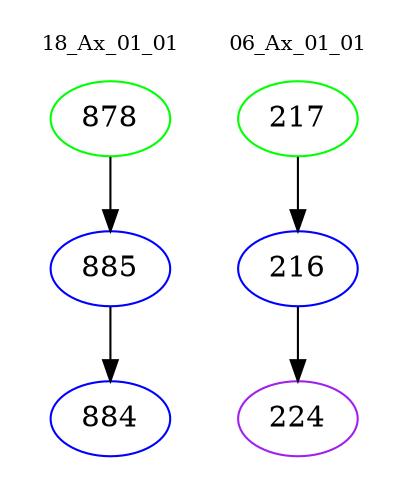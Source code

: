 digraph{
subgraph cluster_0 {
color = white
label = "18_Ax_01_01";
fontsize=10;
T0_878 [label="878", color="green"]
T0_878 -> T0_885 [color="black"]
T0_885 [label="885", color="blue"]
T0_885 -> T0_884 [color="black"]
T0_884 [label="884", color="blue"]
}
subgraph cluster_1 {
color = white
label = "06_Ax_01_01";
fontsize=10;
T1_217 [label="217", color="green"]
T1_217 -> T1_216 [color="black"]
T1_216 [label="216", color="blue"]
T1_216 -> T1_224 [color="black"]
T1_224 [label="224", color="purple"]
}
}
